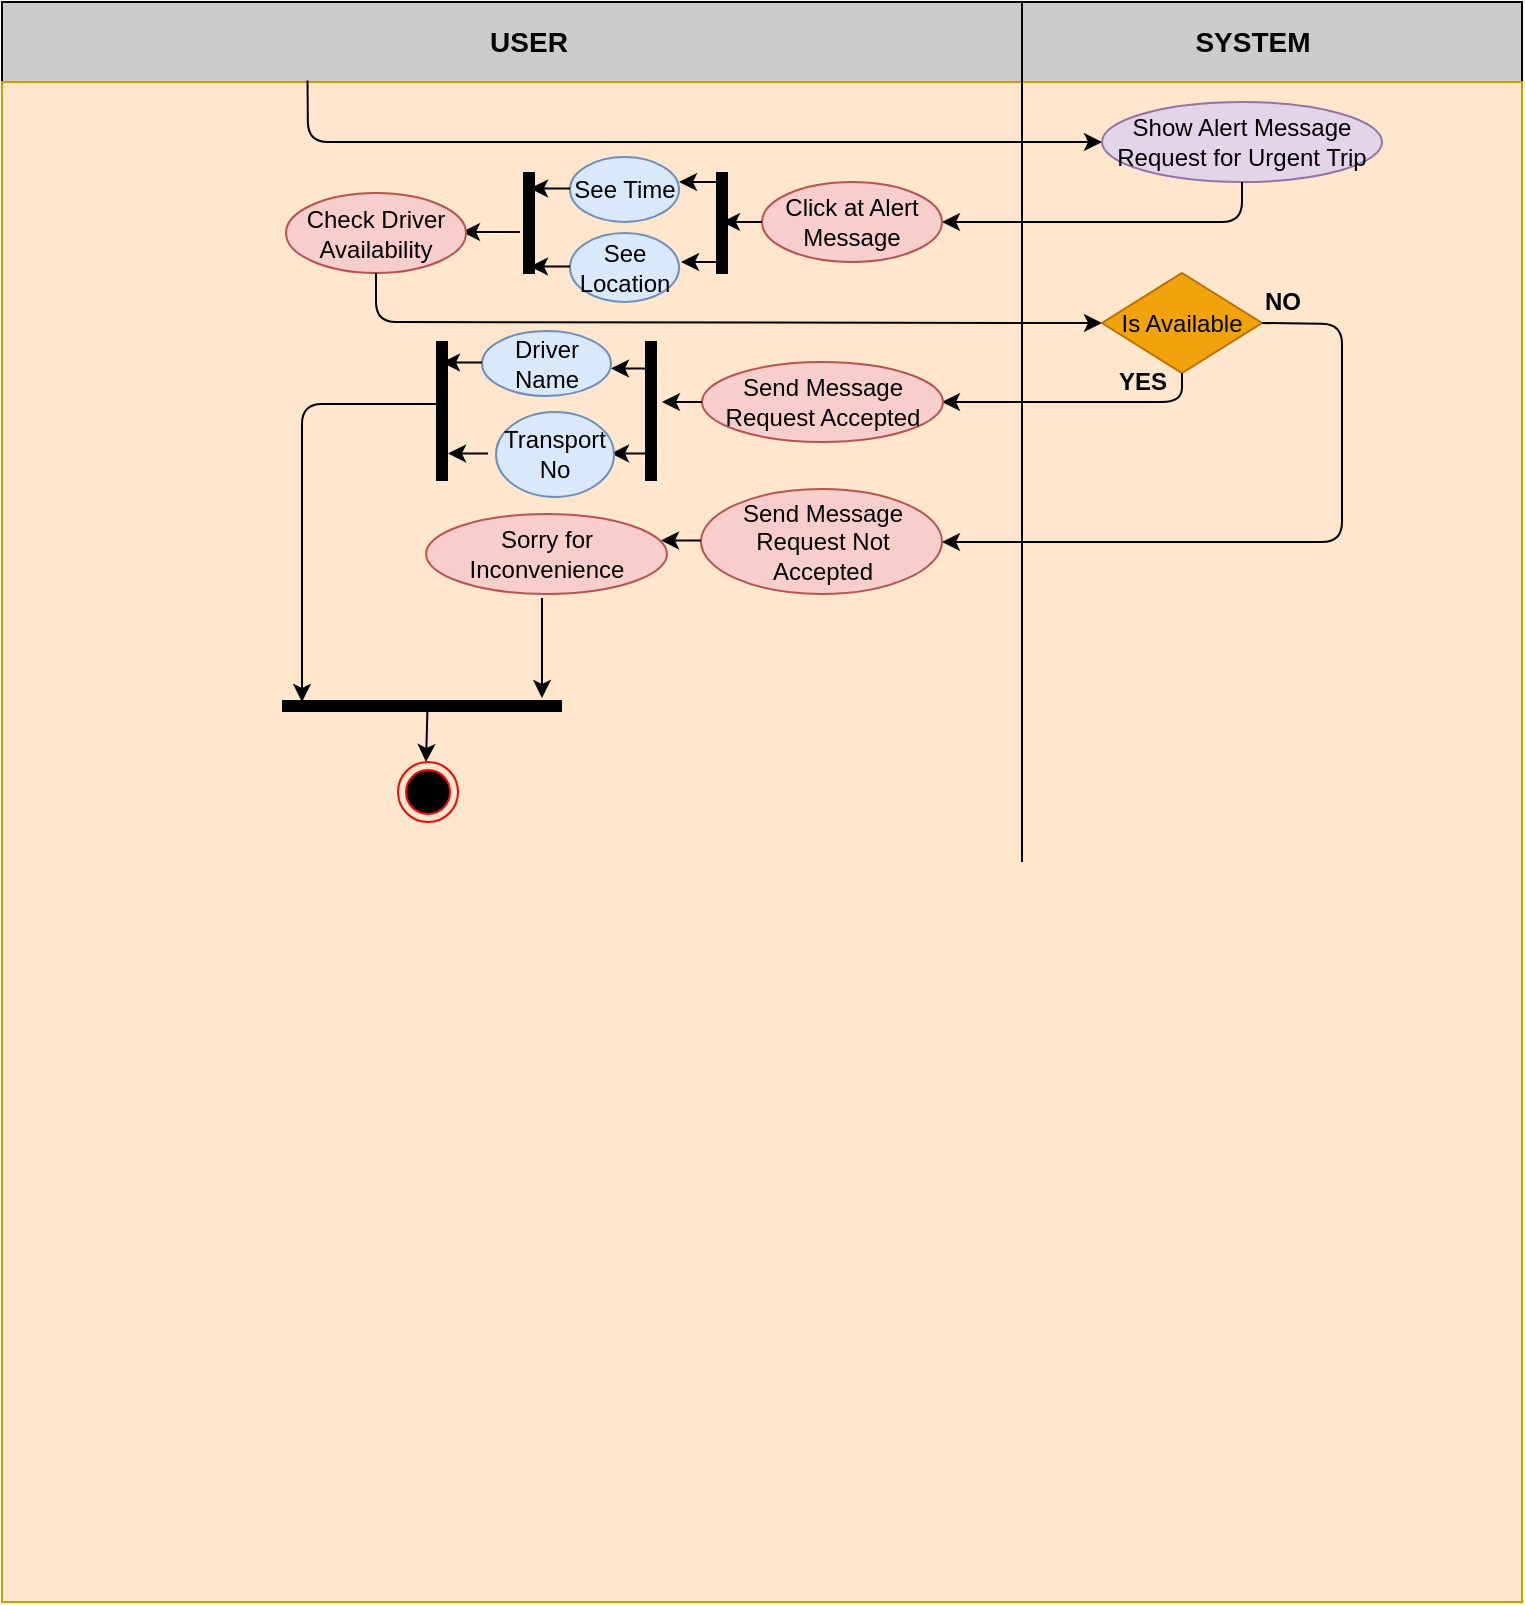 <mxfile version="15.3.4" type="github">
  <diagram id="WnQ4R_zVBq9NMKznRUDk" name="Page-1">
    <mxGraphModel dx="1488" dy="605" grid="1" gridSize="10" guides="1" tooltips="1" connect="1" arrows="1" fold="1" page="1" pageScale="1" pageWidth="827" pageHeight="1169" math="0" shadow="0">
      <root>
        <mxCell id="0" />
        <mxCell id="1" parent="0" />
        <mxCell id="hPomdwtzm1hRZKcnTCmY-47" value="" style="rounded=0;whiteSpace=wrap;html=1;strokeColor=#000000;fillColor=#CCCCCC;" parent="1" vertex="1">
          <mxGeometry x="50" y="50" width="760" height="40" as="geometry" />
        </mxCell>
        <mxCell id="hPomdwtzm1hRZKcnTCmY-46" value="" style="whiteSpace=wrap;html=1;aspect=fixed;strokeColor=#d79b00;fillColor=#ffe6cc;" parent="1" vertex="1">
          <mxGeometry x="50" y="90" width="760" height="760" as="geometry" />
        </mxCell>
        <mxCell id="hPomdwtzm1hRZKcnTCmY-1" value="&lt;font style=&quot;font-size: 14px&quot;&gt;&lt;b&gt;USER&lt;/b&gt;&lt;/font&gt;" style="text;html=1;align=center;verticalAlign=middle;resizable=0;points=[];autosize=1;strokeColor=none;" parent="1" vertex="1">
          <mxGeometry x="288" y="60" width="50" height="20" as="geometry" />
        </mxCell>
        <mxCell id="hPomdwtzm1hRZKcnTCmY-2" value="&lt;b&gt;&lt;font style=&quot;font-size: 14px&quot;&gt;SYSTEM&lt;/font&gt;&lt;/b&gt;" style="text;html=1;align=center;verticalAlign=middle;resizable=0;points=[];autosize=1;strokeColor=none;" parent="1" vertex="1">
          <mxGeometry x="640" y="60" width="70" height="20" as="geometry" />
        </mxCell>
        <mxCell id="hPomdwtzm1hRZKcnTCmY-3" value="" style="endArrow=classic;html=1;exitX=0.201;exitY=-0.001;exitDx=0;exitDy=0;exitPerimeter=0;" parent="1" source="hPomdwtzm1hRZKcnTCmY-46" target="hPomdwtzm1hRZKcnTCmY-4" edge="1">
          <mxGeometry width="50" height="50" relative="1" as="geometry">
            <mxPoint x="200" y="80" as="sourcePoint" />
            <mxPoint x="600" y="120" as="targetPoint" />
            <Array as="points">
              <mxPoint x="203" y="120" />
            </Array>
          </mxGeometry>
        </mxCell>
        <mxCell id="hPomdwtzm1hRZKcnTCmY-4" value="Show Alert Message Request for Urgent Trip" style="ellipse;whiteSpace=wrap;html=1;fillColor=#e1d5e7;strokeColor=#9673a6;" parent="1" vertex="1">
          <mxGeometry x="600" y="100" width="140" height="40" as="geometry" />
        </mxCell>
        <mxCell id="hPomdwtzm1hRZKcnTCmY-5" value="" style="endArrow=classic;html=1;exitX=0.5;exitY=1;exitDx=0;exitDy=0;" parent="1" source="hPomdwtzm1hRZKcnTCmY-4" edge="1">
          <mxGeometry width="50" height="50" relative="1" as="geometry">
            <mxPoint x="390" y="310" as="sourcePoint" />
            <mxPoint x="520" y="160" as="targetPoint" />
            <Array as="points">
              <mxPoint x="670" y="160" />
            </Array>
          </mxGeometry>
        </mxCell>
        <mxCell id="hPomdwtzm1hRZKcnTCmY-6" value="Click at Alert Message" style="ellipse;whiteSpace=wrap;html=1;fillColor=#f8cecc;strokeColor=#b85450;" parent="1" vertex="1">
          <mxGeometry x="430" y="140" width="90" height="40" as="geometry" />
        </mxCell>
        <mxCell id="hPomdwtzm1hRZKcnTCmY-7" value="" style="endArrow=classic;html=1;exitX=0;exitY=0.5;exitDx=0;exitDy=0;" parent="1" source="hPomdwtzm1hRZKcnTCmY-6" edge="1">
          <mxGeometry width="50" height="50" relative="1" as="geometry">
            <mxPoint x="390" y="310" as="sourcePoint" />
            <mxPoint x="410" y="160" as="targetPoint" />
          </mxGeometry>
        </mxCell>
        <mxCell id="hPomdwtzm1hRZKcnTCmY-8" value="" style="shape=line;html=1;strokeWidth=6;fillColor=#000000;rotation=-90;" parent="1" vertex="1">
          <mxGeometry x="384.5" y="155.5" width="51" height="10" as="geometry" />
        </mxCell>
        <mxCell id="hPomdwtzm1hRZKcnTCmY-10" value="" style="endArrow=classic;html=1;exitX=0;exitY=0.5;exitDx=0;exitDy=0;" parent="1" edge="1">
          <mxGeometry width="50" height="50" relative="1" as="geometry">
            <mxPoint x="408.5" y="140" as="sourcePoint" />
            <mxPoint x="388.5" y="140" as="targetPoint" />
          </mxGeometry>
        </mxCell>
        <mxCell id="hPomdwtzm1hRZKcnTCmY-11" value="" style="endArrow=classic;html=1;exitX=0;exitY=0.5;exitDx=0;exitDy=0;" parent="1" edge="1">
          <mxGeometry width="50" height="50" relative="1" as="geometry">
            <mxPoint x="409.5" y="180" as="sourcePoint" />
            <mxPoint x="389.5" y="180" as="targetPoint" />
          </mxGeometry>
        </mxCell>
        <mxCell id="hPomdwtzm1hRZKcnTCmY-12" value="See Time" style="ellipse;whiteSpace=wrap;html=1;fillColor=#dae8fc;strokeColor=#6c8ebf;" parent="1" vertex="1">
          <mxGeometry x="334" y="127.5" width="54.5" height="32.5" as="geometry" />
        </mxCell>
        <mxCell id="hPomdwtzm1hRZKcnTCmY-13" value="See Location" style="ellipse;whiteSpace=wrap;html=1;fillColor=#dae8fc;strokeColor=#6c8ebf;" parent="1" vertex="1">
          <mxGeometry x="334" y="165.5" width="54.5" height="34.5" as="geometry" />
        </mxCell>
        <mxCell id="hPomdwtzm1hRZKcnTCmY-14" value="" style="endArrow=classic;html=1;exitX=0;exitY=0.5;exitDx=0;exitDy=0;" parent="1" edge="1">
          <mxGeometry width="50" height="50" relative="1" as="geometry">
            <mxPoint x="334" y="143.25" as="sourcePoint" />
            <mxPoint x="314" y="143.25" as="targetPoint" />
          </mxGeometry>
        </mxCell>
        <mxCell id="hPomdwtzm1hRZKcnTCmY-15" value="" style="endArrow=classic;html=1;exitX=0;exitY=0.5;exitDx=0;exitDy=0;" parent="1" edge="1">
          <mxGeometry width="50" height="50" relative="1" as="geometry">
            <mxPoint x="334" y="182.25" as="sourcePoint" />
            <mxPoint x="314" y="182.25" as="targetPoint" />
          </mxGeometry>
        </mxCell>
        <mxCell id="hPomdwtzm1hRZKcnTCmY-16" value="" style="shape=line;html=1;strokeWidth=6;fillColor=#000000;rotation=-90;" parent="1" vertex="1">
          <mxGeometry x="288" y="155.5" width="51" height="10" as="geometry" />
        </mxCell>
        <mxCell id="hPomdwtzm1hRZKcnTCmY-17" value="" style="endArrow=classic;html=1;" parent="1" edge="1">
          <mxGeometry width="50" height="50" relative="1" as="geometry">
            <mxPoint x="309" y="165" as="sourcePoint" />
            <mxPoint x="280" y="165" as="targetPoint" />
          </mxGeometry>
        </mxCell>
        <mxCell id="hPomdwtzm1hRZKcnTCmY-18" value="Check Driver Availability" style="ellipse;whiteSpace=wrap;html=1;fillColor=#f8cecc;strokeColor=#b85450;" parent="1" vertex="1">
          <mxGeometry x="192" y="145.5" width="90" height="40" as="geometry" />
        </mxCell>
        <mxCell id="hPomdwtzm1hRZKcnTCmY-19" value="" style="endArrow=classic;html=1;exitX=0.5;exitY=1;exitDx=0;exitDy=0;entryX=0;entryY=0.5;entryDx=0;entryDy=0;" parent="1" source="hPomdwtzm1hRZKcnTCmY-18" target="hPomdwtzm1hRZKcnTCmY-21" edge="1">
          <mxGeometry width="50" height="50" relative="1" as="geometry">
            <mxPoint x="270" y="310" as="sourcePoint" />
            <mxPoint x="560" y="210" as="targetPoint" />
            <Array as="points">
              <mxPoint x="237" y="210" />
            </Array>
          </mxGeometry>
        </mxCell>
        <mxCell id="hPomdwtzm1hRZKcnTCmY-21" value="Is Available" style="rhombus;whiteSpace=wrap;html=1;fillColor=#f0a30a;strokeColor=#BD7000;fontColor=#000000;" parent="1" vertex="1">
          <mxGeometry x="600" y="185.5" width="80" height="50" as="geometry" />
        </mxCell>
        <mxCell id="hPomdwtzm1hRZKcnTCmY-22" value="" style="endArrow=classic;html=1;exitX=0.5;exitY=1;exitDx=0;exitDy=0;" parent="1" source="hPomdwtzm1hRZKcnTCmY-21" edge="1">
          <mxGeometry width="50" height="50" relative="1" as="geometry">
            <mxPoint x="270" y="310" as="sourcePoint" />
            <mxPoint x="520" y="250" as="targetPoint" />
            <Array as="points">
              <mxPoint x="640" y="250" />
            </Array>
          </mxGeometry>
        </mxCell>
        <mxCell id="hPomdwtzm1hRZKcnTCmY-23" value="&lt;b&gt;YES&lt;/b&gt;" style="text;html=1;align=center;verticalAlign=middle;resizable=0;points=[];autosize=1;strokeColor=none;" parent="1" vertex="1">
          <mxGeometry x="600" y="230" width="40" height="20" as="geometry" />
        </mxCell>
        <mxCell id="hPomdwtzm1hRZKcnTCmY-24" value="Send Message Request Accepted" style="ellipse;whiteSpace=wrap;html=1;fillColor=#f8cecc;strokeColor=#b85450;" parent="1" vertex="1">
          <mxGeometry x="400" y="230" width="120.5" height="40" as="geometry" />
        </mxCell>
        <mxCell id="hPomdwtzm1hRZKcnTCmY-25" value="" style="endArrow=classic;html=1;exitX=0;exitY=0.5;exitDx=0;exitDy=0;" parent="1" edge="1">
          <mxGeometry width="50" height="50" relative="1" as="geometry">
            <mxPoint x="400" y="250" as="sourcePoint" />
            <mxPoint x="380" y="250" as="targetPoint" />
          </mxGeometry>
        </mxCell>
        <mxCell id="hPomdwtzm1hRZKcnTCmY-26" value="" style="shape=line;html=1;strokeWidth=6;fillColor=#000000;rotation=-90;" parent="1" vertex="1">
          <mxGeometry x="339.5" y="249.5" width="70" height="10" as="geometry" />
        </mxCell>
        <mxCell id="hPomdwtzm1hRZKcnTCmY-27" value="" style="endArrow=classic;html=1;exitX=0;exitY=0.5;exitDx=0;exitDy=0;" parent="1" edge="1">
          <mxGeometry width="50" height="50" relative="1" as="geometry">
            <mxPoint x="374.5" y="233.25" as="sourcePoint" />
            <mxPoint x="354.5" y="233.25" as="targetPoint" />
          </mxGeometry>
        </mxCell>
        <mxCell id="hPomdwtzm1hRZKcnTCmY-28" value="" style="endArrow=classic;html=1;exitX=0;exitY=0.5;exitDx=0;exitDy=0;" parent="1" edge="1">
          <mxGeometry width="50" height="50" relative="1" as="geometry">
            <mxPoint x="374.5" y="275.75" as="sourcePoint" />
            <mxPoint x="354.5" y="275.75" as="targetPoint" />
          </mxGeometry>
        </mxCell>
        <mxCell id="hPomdwtzm1hRZKcnTCmY-29" value="Driver Name" style="ellipse;whiteSpace=wrap;html=1;fillColor=#dae8fc;strokeColor=#6c8ebf;" parent="1" vertex="1">
          <mxGeometry x="290" y="214.5" width="64.5" height="32.5" as="geometry" />
        </mxCell>
        <mxCell id="hPomdwtzm1hRZKcnTCmY-30" value="Transport No" style="ellipse;whiteSpace=wrap;html=1;fillColor=#dae8fc;strokeColor=#6c8ebf;" parent="1" vertex="1">
          <mxGeometry x="297" y="255" width="59" height="42.5" as="geometry" />
        </mxCell>
        <mxCell id="hPomdwtzm1hRZKcnTCmY-31" value="" style="endArrow=classic;html=1;exitX=0;exitY=0.5;exitDx=0;exitDy=0;" parent="1" edge="1">
          <mxGeometry width="50" height="50" relative="1" as="geometry">
            <mxPoint x="290" y="230.25" as="sourcePoint" />
            <mxPoint x="270" y="230.25" as="targetPoint" />
          </mxGeometry>
        </mxCell>
        <mxCell id="hPomdwtzm1hRZKcnTCmY-32" value="" style="endArrow=classic;html=1;exitX=0;exitY=0.5;exitDx=0;exitDy=0;" parent="1" edge="1">
          <mxGeometry width="50" height="50" relative="1" as="geometry">
            <mxPoint x="293" y="275.75" as="sourcePoint" />
            <mxPoint x="273" y="275.75" as="targetPoint" />
          </mxGeometry>
        </mxCell>
        <mxCell id="hPomdwtzm1hRZKcnTCmY-33" value="" style="shape=line;html=1;strokeWidth=6;fillColor=#000000;rotation=-90;" parent="1" vertex="1">
          <mxGeometry x="235" y="249.5" width="70" height="10" as="geometry" />
        </mxCell>
        <mxCell id="hPomdwtzm1hRZKcnTCmY-34" value="" style="endArrow=classic;html=1;exitX=0.55;exitY=0.42;exitDx=0;exitDy=0;exitPerimeter=0;" parent="1" source="hPomdwtzm1hRZKcnTCmY-33" edge="1">
          <mxGeometry width="50" height="50" relative="1" as="geometry">
            <mxPoint x="270" y="300" as="sourcePoint" />
            <mxPoint x="200" y="400" as="targetPoint" />
            <Array as="points">
              <mxPoint x="200" y="251" />
            </Array>
          </mxGeometry>
        </mxCell>
        <mxCell id="hPomdwtzm1hRZKcnTCmY-35" value="" style="endArrow=classic;html=1;exitX=1;exitY=0.5;exitDx=0;exitDy=0;" parent="1" source="hPomdwtzm1hRZKcnTCmY-21" edge="1">
          <mxGeometry width="50" height="50" relative="1" as="geometry">
            <mxPoint x="270" y="300" as="sourcePoint" />
            <mxPoint x="520" y="320" as="targetPoint" />
            <Array as="points">
              <mxPoint x="720" y="211" />
              <mxPoint x="720" y="320" />
            </Array>
          </mxGeometry>
        </mxCell>
        <mxCell id="hPomdwtzm1hRZKcnTCmY-36" value="Send Message Request Not Accepted" style="ellipse;whiteSpace=wrap;html=1;fillColor=#f8cecc;strokeColor=#b85450;" parent="1" vertex="1">
          <mxGeometry x="399.5" y="293.5" width="120.5" height="52.5" as="geometry" />
        </mxCell>
        <mxCell id="hPomdwtzm1hRZKcnTCmY-37" value="" style="endArrow=classic;html=1;exitX=0;exitY=0.5;exitDx=0;exitDy=0;" parent="1" edge="1">
          <mxGeometry width="50" height="50" relative="1" as="geometry">
            <mxPoint x="399.5" y="319.25" as="sourcePoint" />
            <mxPoint x="379.5" y="319.25" as="targetPoint" />
          </mxGeometry>
        </mxCell>
        <mxCell id="hPomdwtzm1hRZKcnTCmY-38" value="Sorry for Inconvenience" style="ellipse;whiteSpace=wrap;html=1;fillColor=#f8cecc;strokeColor=#b85450;" parent="1" vertex="1">
          <mxGeometry x="262" y="306" width="120.5" height="40" as="geometry" />
        </mxCell>
        <mxCell id="hPomdwtzm1hRZKcnTCmY-39" value="" style="endArrow=classic;html=1;" parent="1" edge="1">
          <mxGeometry width="50" height="50" relative="1" as="geometry">
            <mxPoint x="320" y="348" as="sourcePoint" />
            <mxPoint x="320" y="398" as="targetPoint" />
          </mxGeometry>
        </mxCell>
        <mxCell id="hPomdwtzm1hRZKcnTCmY-40" value="" style="shape=line;html=1;strokeWidth=6;fillColor=#000000;rotation=0;" parent="1" vertex="1">
          <mxGeometry x="190" y="397" width="140" height="10" as="geometry" />
        </mxCell>
        <mxCell id="hPomdwtzm1hRZKcnTCmY-41" value="&lt;b&gt;NO&lt;/b&gt;" style="text;html=1;align=center;verticalAlign=middle;resizable=0;points=[];autosize=1;strokeColor=none;" parent="1" vertex="1">
          <mxGeometry x="675" y="190" width="30" height="20" as="geometry" />
        </mxCell>
        <mxCell id="hPomdwtzm1hRZKcnTCmY-42" value="" style="endArrow=classic;html=1;exitX=0.52;exitY=0.44;exitDx=0;exitDy=0;exitPerimeter=0;" parent="1" source="hPomdwtzm1hRZKcnTCmY-40" edge="1">
          <mxGeometry width="50" height="50" relative="1" as="geometry">
            <mxPoint x="262" y="407" as="sourcePoint" />
            <mxPoint x="262" y="430" as="targetPoint" />
          </mxGeometry>
        </mxCell>
        <mxCell id="hPomdwtzm1hRZKcnTCmY-43" value="" style="ellipse;html=1;shape=endState;fillColor=#000000;strokeColor=#ff0000;" parent="1" vertex="1">
          <mxGeometry x="248" y="430" width="30" height="30" as="geometry" />
        </mxCell>
        <mxCell id="hPomdwtzm1hRZKcnTCmY-45" value="" style="endArrow=none;html=1;" parent="1" edge="1">
          <mxGeometry width="50" height="50" relative="1" as="geometry">
            <mxPoint x="560" y="480" as="sourcePoint" />
            <mxPoint x="560" y="50" as="targetPoint" />
          </mxGeometry>
        </mxCell>
      </root>
    </mxGraphModel>
  </diagram>
</mxfile>

